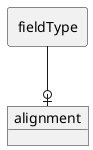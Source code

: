 @startuml
allowmixing
skinparam linetype ortho

rectangle "fieldType" as p1
object "alignment" as e
p1 --o| e
@enduml
